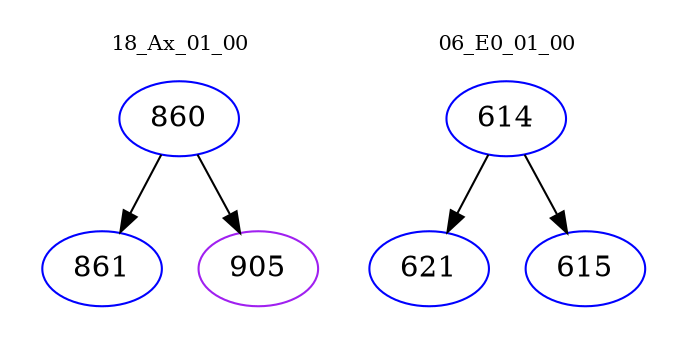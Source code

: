 digraph{
subgraph cluster_0 {
color = white
label = "18_Ax_01_00";
fontsize=10;
T0_860 [label="860", color="blue"]
T0_860 -> T0_861 [color="black"]
T0_861 [label="861", color="blue"]
T0_860 -> T0_905 [color="black"]
T0_905 [label="905", color="purple"]
}
subgraph cluster_1 {
color = white
label = "06_E0_01_00";
fontsize=10;
T1_614 [label="614", color="blue"]
T1_614 -> T1_621 [color="black"]
T1_621 [label="621", color="blue"]
T1_614 -> T1_615 [color="black"]
T1_615 [label="615", color="blue"]
}
}
